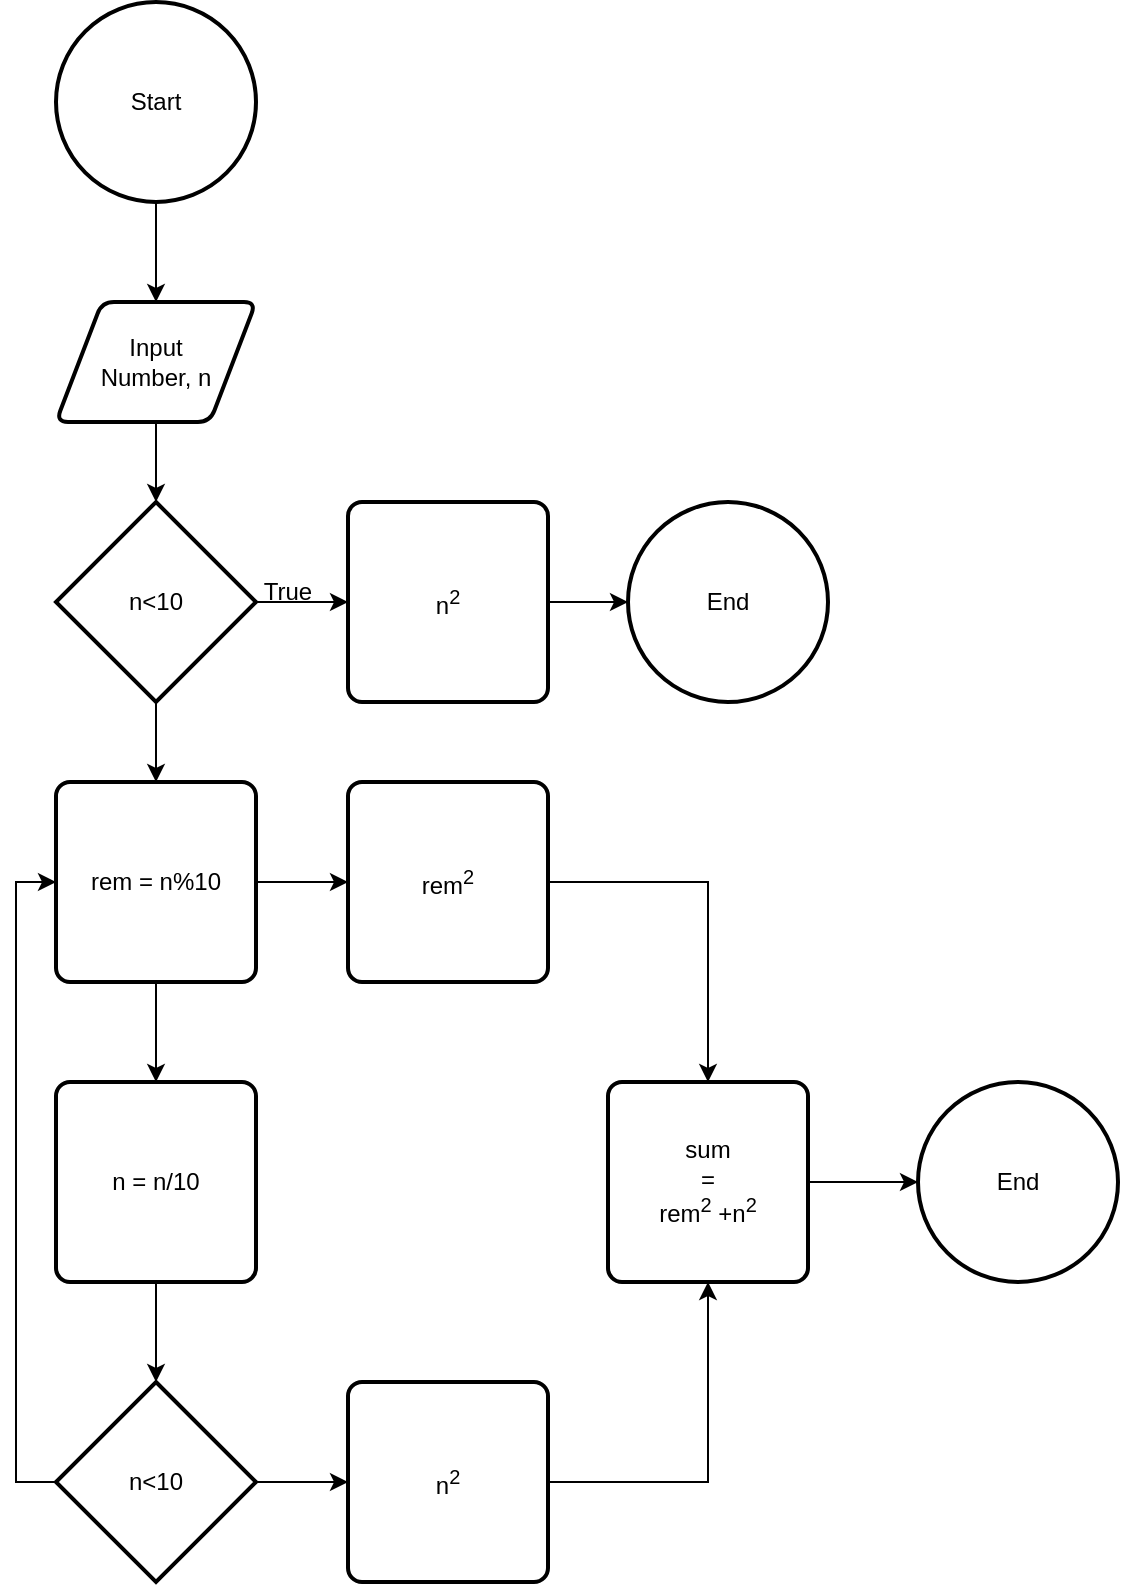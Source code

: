 <mxfile version="20.2.6" type="github">
  <diagram id="C5RBs43oDa-KdzZeNtuy" name="Page-1">
    <mxGraphModel dx="1208" dy="686" grid="0" gridSize="10" guides="1" tooltips="1" connect="1" arrows="1" fold="1" page="1" pageScale="1" pageWidth="827" pageHeight="1169" math="0" shadow="0">
      <root>
        <mxCell id="WIyWlLk6GJQsqaUBKTNV-0" />
        <mxCell id="WIyWlLk6GJQsqaUBKTNV-1" parent="WIyWlLk6GJQsqaUBKTNV-0" />
        <mxCell id="VHNv_6cauZghMQ68zozI-8" value="" style="edgeStyle=orthogonalEdgeStyle;rounded=0;orthogonalLoop=1;jettySize=auto;html=1;" edge="1" parent="WIyWlLk6GJQsqaUBKTNV-1" source="VHNv_6cauZghMQ68zozI-0" target="VHNv_6cauZghMQ68zozI-2">
          <mxGeometry relative="1" as="geometry" />
        </mxCell>
        <mxCell id="VHNv_6cauZghMQ68zozI-0" value="Start" style="strokeWidth=2;html=1;shape=mxgraph.flowchart.start_2;whiteSpace=wrap;" vertex="1" parent="WIyWlLk6GJQsqaUBKTNV-1">
          <mxGeometry x="94" y="124" width="100" height="100" as="geometry" />
        </mxCell>
        <mxCell id="VHNv_6cauZghMQ68zozI-9" value="" style="edgeStyle=orthogonalEdgeStyle;rounded=0;orthogonalLoop=1;jettySize=auto;html=1;" edge="1" parent="WIyWlLk6GJQsqaUBKTNV-1" source="VHNv_6cauZghMQ68zozI-2" target="VHNv_6cauZghMQ68zozI-3">
          <mxGeometry relative="1" as="geometry" />
        </mxCell>
        <mxCell id="VHNv_6cauZghMQ68zozI-2" value="Input&lt;br&gt;Number, n" style="shape=parallelogram;html=1;strokeWidth=2;perimeter=parallelogramPerimeter;whiteSpace=wrap;rounded=1;arcSize=12;size=0.23;" vertex="1" parent="WIyWlLk6GJQsqaUBKTNV-1">
          <mxGeometry x="94" y="274" width="100" height="60" as="geometry" />
        </mxCell>
        <mxCell id="VHNv_6cauZghMQ68zozI-11" value="" style="edgeStyle=orthogonalEdgeStyle;rounded=0;orthogonalLoop=1;jettySize=auto;html=1;" edge="1" parent="WIyWlLk6GJQsqaUBKTNV-1" source="VHNv_6cauZghMQ68zozI-3" target="VHNv_6cauZghMQ68zozI-10">
          <mxGeometry relative="1" as="geometry" />
        </mxCell>
        <mxCell id="VHNv_6cauZghMQ68zozI-16" value="" style="edgeStyle=orthogonalEdgeStyle;rounded=0;orthogonalLoop=1;jettySize=auto;html=1;" edge="1" parent="WIyWlLk6GJQsqaUBKTNV-1" source="VHNv_6cauZghMQ68zozI-3" target="VHNv_6cauZghMQ68zozI-15">
          <mxGeometry relative="1" as="geometry" />
        </mxCell>
        <mxCell id="VHNv_6cauZghMQ68zozI-3" value="n&amp;lt;10" style="strokeWidth=2;html=1;shape=mxgraph.flowchart.decision;whiteSpace=wrap;" vertex="1" parent="WIyWlLk6GJQsqaUBKTNV-1">
          <mxGeometry x="94" y="374" width="100" height="100" as="geometry" />
        </mxCell>
        <mxCell id="VHNv_6cauZghMQ68zozI-14" value="" style="edgeStyle=orthogonalEdgeStyle;rounded=0;orthogonalLoop=1;jettySize=auto;html=1;" edge="1" parent="WIyWlLk6GJQsqaUBKTNV-1" source="VHNv_6cauZghMQ68zozI-10" target="VHNv_6cauZghMQ68zozI-13">
          <mxGeometry relative="1" as="geometry" />
        </mxCell>
        <mxCell id="VHNv_6cauZghMQ68zozI-10" value="n&lt;sup&gt;2&lt;/sup&gt;" style="rounded=1;whiteSpace=wrap;html=1;absoluteArcSize=1;arcSize=14;strokeWidth=2;" vertex="1" parent="WIyWlLk6GJQsqaUBKTNV-1">
          <mxGeometry x="240" y="374" width="100" height="100" as="geometry" />
        </mxCell>
        <mxCell id="VHNv_6cauZghMQ68zozI-12" value="True" style="text;html=1;strokeColor=none;fillColor=none;align=center;verticalAlign=middle;whiteSpace=wrap;rounded=0;" vertex="1" parent="WIyWlLk6GJQsqaUBKTNV-1">
          <mxGeometry x="180" y="404" width="60" height="30" as="geometry" />
        </mxCell>
        <mxCell id="VHNv_6cauZghMQ68zozI-13" value="End" style="strokeWidth=2;html=1;shape=mxgraph.flowchart.start_2;whiteSpace=wrap;" vertex="1" parent="WIyWlLk6GJQsqaUBKTNV-1">
          <mxGeometry x="380" y="374" width="100" height="100" as="geometry" />
        </mxCell>
        <mxCell id="VHNv_6cauZghMQ68zozI-19" value="" style="edgeStyle=orthogonalEdgeStyle;rounded=0;orthogonalLoop=1;jettySize=auto;html=1;" edge="1" parent="WIyWlLk6GJQsqaUBKTNV-1" source="VHNv_6cauZghMQ68zozI-15" target="VHNv_6cauZghMQ68zozI-17">
          <mxGeometry relative="1" as="geometry" />
        </mxCell>
        <mxCell id="VHNv_6cauZghMQ68zozI-28" value="" style="edgeStyle=orthogonalEdgeStyle;rounded=0;orthogonalLoop=1;jettySize=auto;html=1;" edge="1" parent="WIyWlLk6GJQsqaUBKTNV-1" source="VHNv_6cauZghMQ68zozI-15" target="VHNv_6cauZghMQ68zozI-27">
          <mxGeometry relative="1" as="geometry" />
        </mxCell>
        <mxCell id="VHNv_6cauZghMQ68zozI-15" value="rem = n%10" style="rounded=1;whiteSpace=wrap;html=1;absoluteArcSize=1;arcSize=14;strokeWidth=2;" vertex="1" parent="WIyWlLk6GJQsqaUBKTNV-1">
          <mxGeometry x="94" y="514" width="100" height="100" as="geometry" />
        </mxCell>
        <mxCell id="VHNv_6cauZghMQ68zozI-20" value="" style="edgeStyle=orthogonalEdgeStyle;rounded=0;orthogonalLoop=1;jettySize=auto;html=1;" edge="1" parent="WIyWlLk6GJQsqaUBKTNV-1" source="VHNv_6cauZghMQ68zozI-17" target="VHNv_6cauZghMQ68zozI-18">
          <mxGeometry relative="1" as="geometry" />
        </mxCell>
        <mxCell id="VHNv_6cauZghMQ68zozI-17" value="n = n/10" style="rounded=1;whiteSpace=wrap;html=1;absoluteArcSize=1;arcSize=14;strokeWidth=2;" vertex="1" parent="WIyWlLk6GJQsqaUBKTNV-1">
          <mxGeometry x="94" y="664" width="100" height="100" as="geometry" />
        </mxCell>
        <mxCell id="VHNv_6cauZghMQ68zozI-22" value="" style="edgeStyle=orthogonalEdgeStyle;rounded=0;orthogonalLoop=1;jettySize=auto;html=1;" edge="1" parent="WIyWlLk6GJQsqaUBKTNV-1" source="VHNv_6cauZghMQ68zozI-18" target="VHNv_6cauZghMQ68zozI-21">
          <mxGeometry relative="1" as="geometry" />
        </mxCell>
        <mxCell id="VHNv_6cauZghMQ68zozI-24" style="edgeStyle=orthogonalEdgeStyle;rounded=0;orthogonalLoop=1;jettySize=auto;html=1;exitX=0;exitY=0.5;exitDx=0;exitDy=0;exitPerimeter=0;entryX=0;entryY=0.5;entryDx=0;entryDy=0;" edge="1" parent="WIyWlLk6GJQsqaUBKTNV-1" source="VHNv_6cauZghMQ68zozI-18" target="VHNv_6cauZghMQ68zozI-15">
          <mxGeometry relative="1" as="geometry" />
        </mxCell>
        <mxCell id="VHNv_6cauZghMQ68zozI-18" value="n&amp;lt;10" style="strokeWidth=2;html=1;shape=mxgraph.flowchart.decision;whiteSpace=wrap;" vertex="1" parent="WIyWlLk6GJQsqaUBKTNV-1">
          <mxGeometry x="94" y="814" width="100" height="100" as="geometry" />
        </mxCell>
        <mxCell id="VHNv_6cauZghMQ68zozI-32" style="edgeStyle=orthogonalEdgeStyle;rounded=0;orthogonalLoop=1;jettySize=auto;html=1;exitX=1;exitY=0.5;exitDx=0;exitDy=0;entryX=0.5;entryY=1;entryDx=0;entryDy=0;endArrow=classic;endFill=1;" edge="1" parent="WIyWlLk6GJQsqaUBKTNV-1" source="VHNv_6cauZghMQ68zozI-21" target="VHNv_6cauZghMQ68zozI-29">
          <mxGeometry relative="1" as="geometry" />
        </mxCell>
        <mxCell id="VHNv_6cauZghMQ68zozI-21" value="n&lt;sup&gt;2&lt;/sup&gt;" style="rounded=1;whiteSpace=wrap;html=1;absoluteArcSize=1;arcSize=14;strokeWidth=2;" vertex="1" parent="WIyWlLk6GJQsqaUBKTNV-1">
          <mxGeometry x="240" y="814" width="100" height="100" as="geometry" />
        </mxCell>
        <mxCell id="VHNv_6cauZghMQ68zozI-30" style="edgeStyle=orthogonalEdgeStyle;rounded=0;orthogonalLoop=1;jettySize=auto;html=1;exitX=1;exitY=0.5;exitDx=0;exitDy=0;entryX=0.5;entryY=0;entryDx=0;entryDy=0;" edge="1" parent="WIyWlLk6GJQsqaUBKTNV-1" source="VHNv_6cauZghMQ68zozI-27" target="VHNv_6cauZghMQ68zozI-29">
          <mxGeometry relative="1" as="geometry" />
        </mxCell>
        <mxCell id="VHNv_6cauZghMQ68zozI-27" value="rem&lt;sup&gt;2&lt;/sup&gt;" style="rounded=1;whiteSpace=wrap;html=1;absoluteArcSize=1;arcSize=14;strokeWidth=2;" vertex="1" parent="WIyWlLk6GJQsqaUBKTNV-1">
          <mxGeometry x="240" y="514" width="100" height="100" as="geometry" />
        </mxCell>
        <mxCell id="VHNv_6cauZghMQ68zozI-34" value="" style="edgeStyle=orthogonalEdgeStyle;rounded=0;orthogonalLoop=1;jettySize=auto;html=1;endArrow=classic;endFill=1;" edge="1" parent="WIyWlLk6GJQsqaUBKTNV-1" source="VHNv_6cauZghMQ68zozI-29" target="VHNv_6cauZghMQ68zozI-33">
          <mxGeometry relative="1" as="geometry" />
        </mxCell>
        <mxCell id="VHNv_6cauZghMQ68zozI-29" value="sum&lt;br&gt;=&lt;br&gt;rem&lt;sup&gt;2&lt;/sup&gt; +n&lt;sup&gt;2&lt;/sup&gt;" style="rounded=1;whiteSpace=wrap;html=1;absoluteArcSize=1;arcSize=14;strokeWidth=2;" vertex="1" parent="WIyWlLk6GJQsqaUBKTNV-1">
          <mxGeometry x="370" y="664" width="100" height="100" as="geometry" />
        </mxCell>
        <mxCell id="VHNv_6cauZghMQ68zozI-33" value="End" style="strokeWidth=2;html=1;shape=mxgraph.flowchart.start_2;whiteSpace=wrap;" vertex="1" parent="WIyWlLk6GJQsqaUBKTNV-1">
          <mxGeometry x="525" y="664" width="100" height="100" as="geometry" />
        </mxCell>
      </root>
    </mxGraphModel>
  </diagram>
</mxfile>
